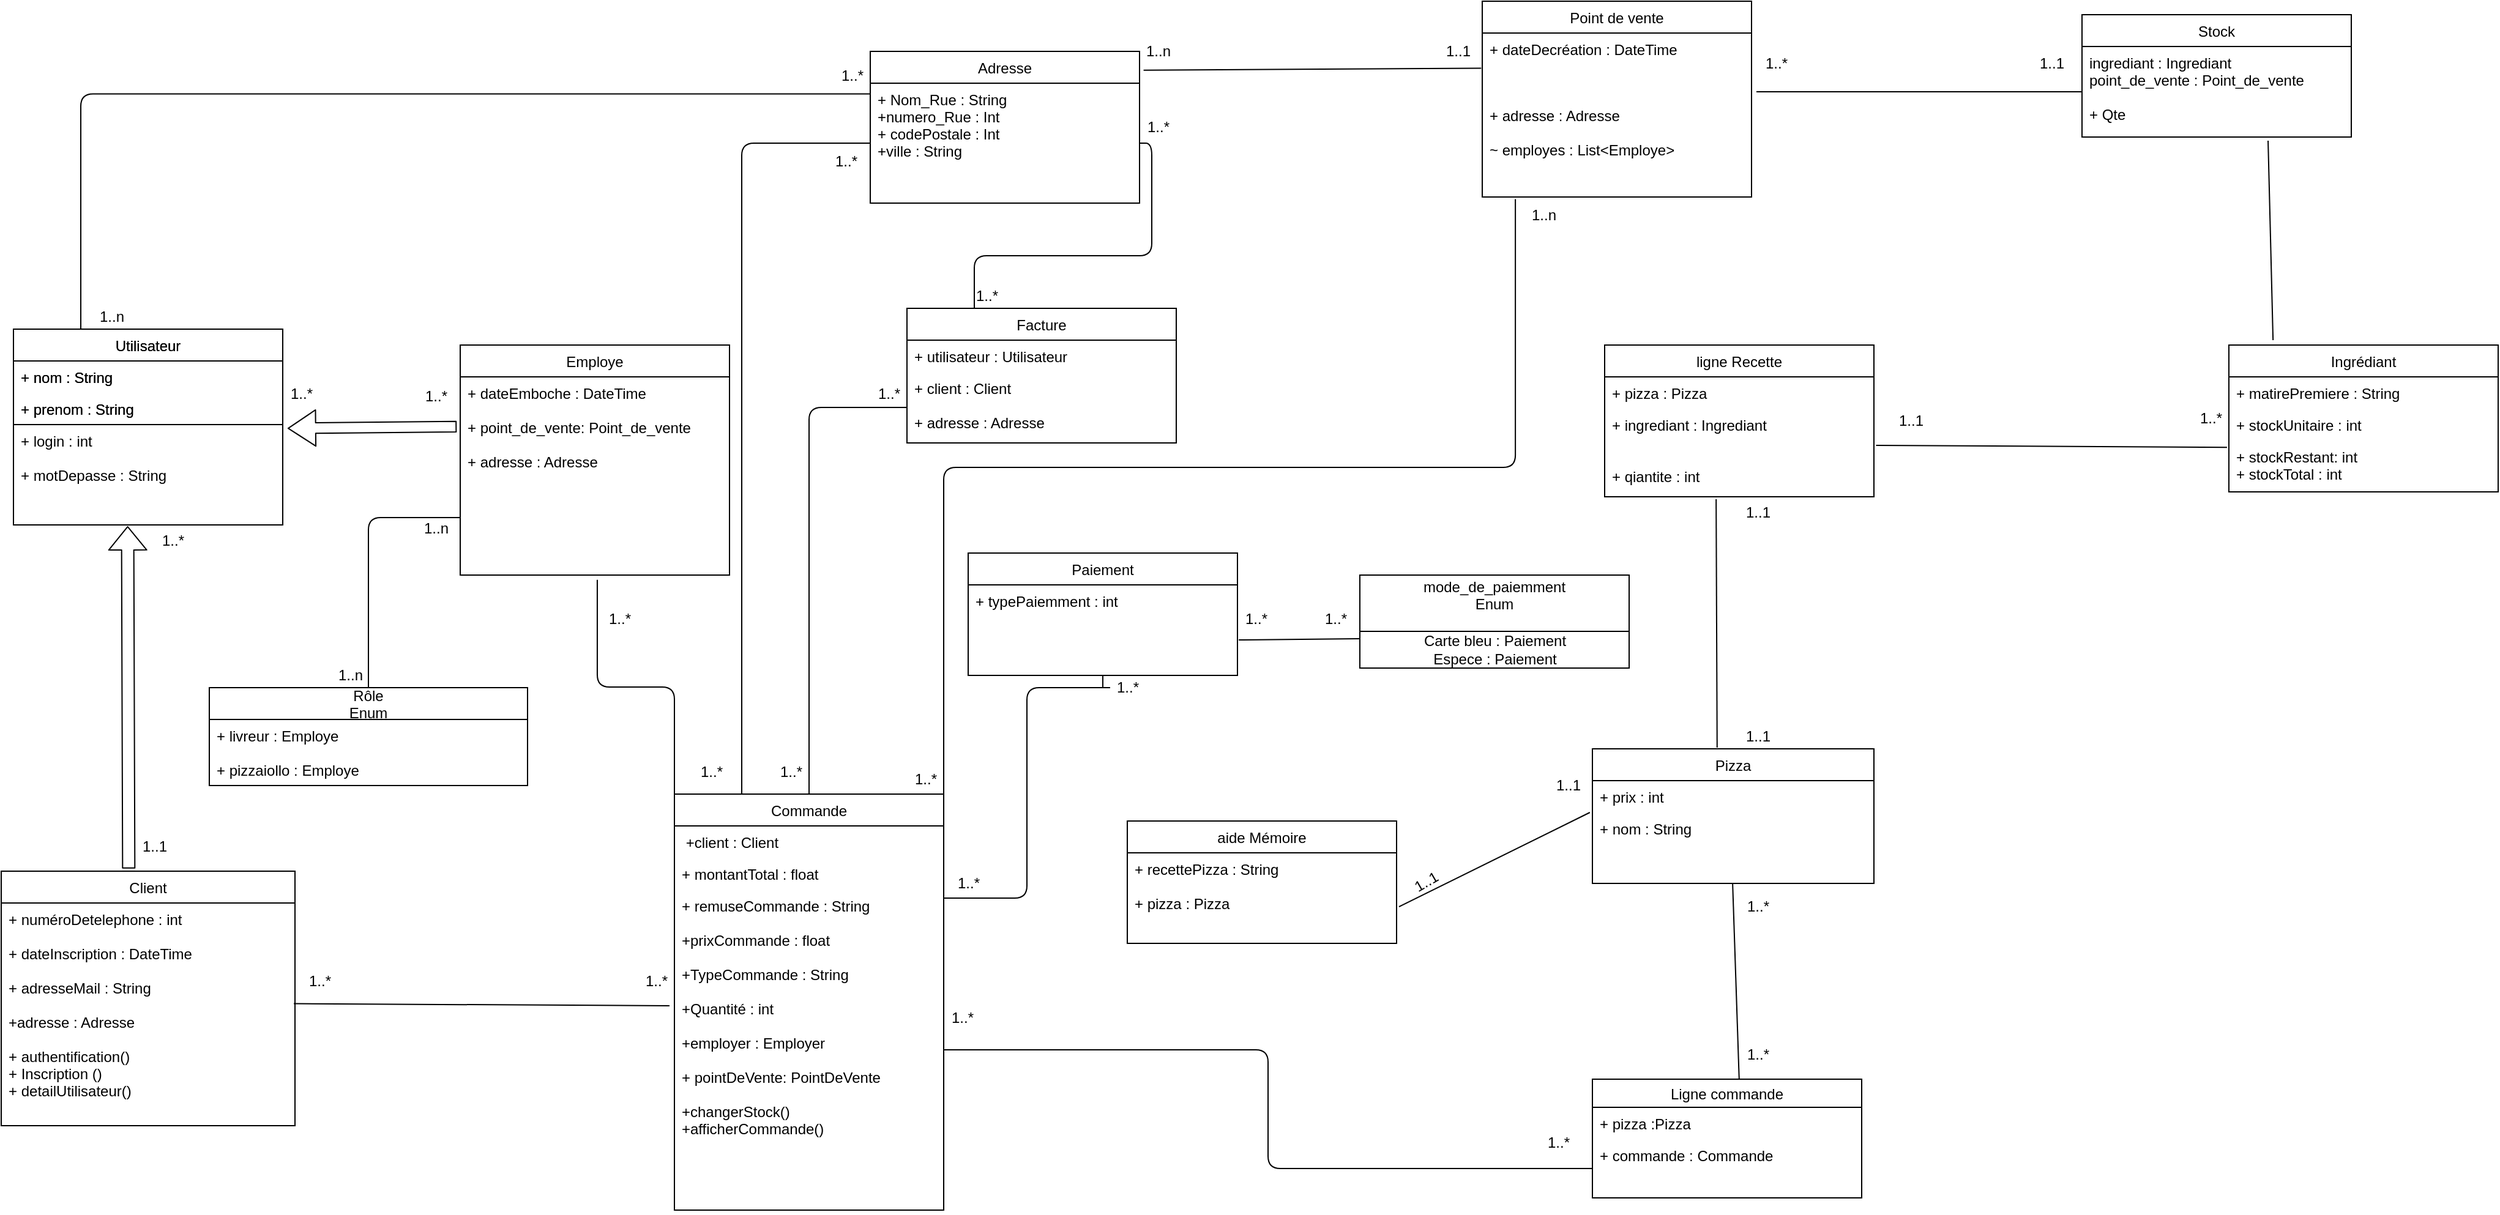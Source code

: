 <mxfile version="13.0.9" type="device"><diagram name="Page-1" id="e7e014a7-5840-1c2e-5031-d8a46d1fe8dd"><mxGraphModel dx="1198" dy="2270" grid="1" gridSize="10" guides="1" tooltips="1" connect="1" arrows="1" fold="1" page="1" pageScale="1" pageWidth="1169" pageHeight="827" background="none" math="0" shadow="0"><root><mxCell id="0"/><mxCell id="1" parent="0"/><mxCell id="JDQQCIi6abkoGcPZw3Ar-9" value="Utilisateur" style="swimlane;fontStyle=0;childLayout=stackLayout;horizontal=1;startSize=26;fillColor=none;horizontalStack=0;resizeParent=1;resizeParentMax=0;resizeLast=0;collapsible=1;marginBottom=0;" parent="1" vertex="1"><mxGeometry x="30" y="-793" width="220" height="160" as="geometry"/></mxCell><mxCell id="JDQQCIi6abkoGcPZw3Ar-10" value="+ nom : String" style="text;strokeColor=none;fillColor=none;align=left;verticalAlign=top;spacingLeft=4;spacingRight=4;overflow=hidden;rotatable=0;points=[[0,0.5],[1,0.5]];portConstraint=eastwest;" parent="JDQQCIi6abkoGcPZw3Ar-9" vertex="1"><mxGeometry y="26" width="220" height="26" as="geometry"/></mxCell><mxCell id="JDQQCIi6abkoGcPZw3Ar-11" value="+ prenom : String" style="text;strokeColor=none;fillColor=none;align=left;verticalAlign=top;spacingLeft=4;spacingRight=4;overflow=hidden;rotatable=0;points=[[0,0.5],[1,0.5]];portConstraint=eastwest;" parent="JDQQCIi6abkoGcPZw3Ar-9" vertex="1"><mxGeometry y="52" width="220" height="26" as="geometry"/></mxCell><mxCell id="JDQQCIi6abkoGcPZw3Ar-12" value="+ login : int &#xA;&#xA;+ motDepasse : String  &#xA; &#xA;&#xA;&#xA;&#xA;" style="text;strokeColor=none;fillColor=none;align=left;verticalAlign=top;spacingLeft=4;spacingRight=4;overflow=hidden;rotatable=0;points=[[0,0.5],[1,0.5]];portConstraint=eastwest;" parent="JDQQCIi6abkoGcPZw3Ar-9" vertex="1"><mxGeometry y="78" width="220" height="82" as="geometry"/></mxCell><mxCell id="tKEnTrjZk5Sw0cFDj170-3" value="" style="shape=flexArrow;endArrow=classic;html=1;width=8.571;endSize=7.143;entryX=1.018;entryY=0.037;entryDx=0;entryDy=0;entryPerimeter=0;exitX=-0.013;exitY=0.251;exitDx=0;exitDy=0;exitPerimeter=0;" parent="1" source="JDQQCIi6abkoGcPZw3Ar-16" target="JDQQCIi6abkoGcPZw3Ar-12" edge="1"><mxGeometry width="50" height="50" relative="1" as="geometry"><mxPoint x="350" y="-600" as="sourcePoint"/><mxPoint x="388" y="-713" as="targetPoint"/></mxGeometry></mxCell><mxCell id="tKEnTrjZk5Sw0cFDj170-4" value="1..*" style="text;html=1;align=center;verticalAlign=middle;resizable=0;points=[];autosize=1;" parent="1" vertex="1"><mxGeometry x="250" y="-750" width="30" height="20" as="geometry"/></mxCell><mxCell id="tKEnTrjZk5Sw0cFDj170-7" value="1..*" style="text;html=1;align=center;verticalAlign=middle;resizable=0;points=[];autosize=1;" parent="1" vertex="1"><mxGeometry x="145" y="-630" width="30" height="20" as="geometry"/></mxCell><mxCell id="tKEnTrjZk5Sw0cFDj170-8" value="1..1" style="text;html=1;align=center;verticalAlign=middle;resizable=0;points=[];autosize=1;" parent="1" vertex="1"><mxGeometry x="130" y="-380" width="30" height="20" as="geometry"/></mxCell><mxCell id="tKEnTrjZk5Sw0cFDj170-11" value="1..*" style="text;html=1;align=center;verticalAlign=middle;resizable=0;points=[];autosize=1;" parent="1" vertex="1"><mxGeometry x="265" y="-270" width="30" height="20" as="geometry"/></mxCell><mxCell id="XHe-b65WeOo6PokdcTy6-5" value="ligne Recette" style="swimlane;fontStyle=0;childLayout=stackLayout;horizontal=1;startSize=26;fillColor=none;horizontalStack=0;resizeParent=1;resizeParentMax=0;resizeLast=0;collapsible=1;marginBottom=0;" parent="1" vertex="1"><mxGeometry x="1330" y="-780" width="220" height="124" as="geometry"/></mxCell><mxCell id="XHe-b65WeOo6PokdcTy6-6" value="+ pizza : Pizza" style="text;strokeColor=none;fillColor=none;align=left;verticalAlign=top;spacingLeft=4;spacingRight=4;overflow=hidden;rotatable=0;points=[[0,0.5],[1,0.5]];portConstraint=eastwest;" parent="XHe-b65WeOo6PokdcTy6-5" vertex="1"><mxGeometry y="26" width="220" height="26" as="geometry"/></mxCell><mxCell id="XHe-b65WeOo6PokdcTy6-7" value="+ ingrediant : Ingrediant &#xA;&#xA;&#xA;+ qiantite : int &#xA;" style="text;strokeColor=none;fillColor=none;align=left;verticalAlign=top;spacingLeft=4;spacingRight=4;overflow=hidden;rotatable=0;points=[[0,0.5],[1,0.5]];portConstraint=eastwest;" parent="XHe-b65WeOo6PokdcTy6-5" vertex="1"><mxGeometry y="52" width="220" height="72" as="geometry"/></mxCell><mxCell id="XHe-b65WeOo6PokdcTy6-8" value="Ligne commande" style="swimlane;fontStyle=0;childLayout=stackLayout;horizontal=1;startSize=23;fillColor=none;horizontalStack=0;resizeParent=1;resizeParentMax=0;resizeLast=0;collapsible=1;marginBottom=0;" parent="1" vertex="1"><mxGeometry x="1320" y="-180" width="220" height="97" as="geometry"/></mxCell><mxCell id="XHe-b65WeOo6PokdcTy6-9" value="+ pizza :Pizza" style="text;strokeColor=none;fillColor=none;align=left;verticalAlign=top;spacingLeft=4;spacingRight=4;overflow=hidden;rotatable=0;points=[[0,0.5],[1,0.5]];portConstraint=eastwest;" parent="XHe-b65WeOo6PokdcTy6-8" vertex="1"><mxGeometry y="23" width="220" height="26" as="geometry"/></mxCell><mxCell id="XHe-b65WeOo6PokdcTy6-10" value="+ commande : Commande " style="text;strokeColor=none;fillColor=none;align=left;verticalAlign=top;spacingLeft=4;spacingRight=4;overflow=hidden;rotatable=0;points=[[0,0.5],[1,0.5]];portConstraint=eastwest;" parent="XHe-b65WeOo6PokdcTy6-8" vertex="1"><mxGeometry y="49" width="220" height="48" as="geometry"/></mxCell><mxCell id="1DNfPvjItEi5knSVD8Ai-1" value="Point de vente " style="swimlane;fontStyle=0;childLayout=stackLayout;horizontal=1;startSize=26;fillColor=none;horizontalStack=0;resizeParent=1;resizeParentMax=0;resizeLast=0;collapsible=1;marginBottom=0;" parent="1" vertex="1"><mxGeometry x="1230" y="-1061" width="220" height="160" as="geometry"/></mxCell><mxCell id="1DNfPvjItEi5knSVD8Ai-3" value="+ dateDecréation : DateTime" style="text;strokeColor=none;fillColor=none;align=left;verticalAlign=top;spacingLeft=4;spacingRight=4;overflow=hidden;rotatable=0;points=[[0,0.5],[1,0.5]];portConstraint=eastwest;" parent="1DNfPvjItEi5knSVD8Ai-1" vertex="1"><mxGeometry y="26" width="220" height="26" as="geometry"/></mxCell><mxCell id="1DNfPvjItEi5knSVD8Ai-4" value="&#xA;&#xA;+ adresse : Adresse&#xA;&#xA;~ employes : List&lt;Employe&gt; &#xA;" style="text;strokeColor=none;fillColor=none;align=left;verticalAlign=top;spacingLeft=4;spacingRight=4;overflow=hidden;rotatable=0;points=[[0,0.5],[1,0.5]];portConstraint=eastwest;" parent="1DNfPvjItEi5knSVD8Ai-1" vertex="1"><mxGeometry y="52" width="220" height="108" as="geometry"/></mxCell><mxCell id="OFyhVNDwOnQ6coDdY-Hm-1" value="Adresse" style="swimlane;fontStyle=0;childLayout=stackLayout;horizontal=1;startSize=26;fillColor=none;horizontalStack=0;resizeParent=1;resizeParentMax=0;resizeLast=0;collapsible=1;marginBottom=0;" parent="1" vertex="1"><mxGeometry x="730" y="-1020" width="220" height="124" as="geometry"/></mxCell><mxCell id="OFyhVNDwOnQ6coDdY-Hm-3" value="+ Nom_Rue : String &#xA;+numero_Rue : Int&#xA;+ codePostale : Int &#xA;+ville : String&#xA;" style="text;strokeColor=none;fillColor=none;align=left;verticalAlign=top;spacingLeft=4;spacingRight=4;overflow=hidden;rotatable=0;points=[[0,0.5],[1,0.5]];portConstraint=eastwest;" parent="OFyhVNDwOnQ6coDdY-Hm-1" vertex="1"><mxGeometry y="26" width="220" height="98" as="geometry"/></mxCell><mxCell id="JDQQCIi6abkoGcPZw3Ar-1" value="Commande" style="swimlane;fontStyle=0;childLayout=stackLayout;horizontal=1;startSize=26;fillColor=none;horizontalStack=0;resizeParent=1;resizeParentMax=0;resizeLast=0;collapsible=1;marginBottom=0;" parent="1" vertex="1"><mxGeometry x="570" y="-413" width="220" height="340" as="geometry"/></mxCell><mxCell id="JDQQCIi6abkoGcPZw3Ar-2" value=" +client : Client" style="text;strokeColor=none;fillColor=none;align=left;verticalAlign=top;spacingLeft=4;spacingRight=4;overflow=hidden;rotatable=0;points=[[0,0.5],[1,0.5]];portConstraint=eastwest;" parent="JDQQCIi6abkoGcPZw3Ar-1" vertex="1"><mxGeometry y="26" width="220" height="26" as="geometry"/></mxCell><mxCell id="JDQQCIi6abkoGcPZw3Ar-3" value="+ montantTotal : float" style="text;strokeColor=none;fillColor=none;align=left;verticalAlign=top;spacingLeft=4;spacingRight=4;overflow=hidden;rotatable=0;points=[[0,0.5],[1,0.5]];portConstraint=eastwest;" parent="JDQQCIi6abkoGcPZw3Ar-1" vertex="1"><mxGeometry y="52" width="220" height="26" as="geometry"/></mxCell><mxCell id="JDQQCIi6abkoGcPZw3Ar-4" value="+ remuseCommande : String&#xA;&#xA;+prixCommande : float&#xA;&#xA;+TypeCommande : String&#xA;&#xA;+Quantité : int &#xA;&#xA;+employer : Employer&#xA;&#xA;+ pointDeVente: PointDeVente &#xA;&#xA;+changerStock()&#xA;+afficherCommande()&#xA;&#xA;&#xA;" style="text;strokeColor=none;fillColor=none;align=left;verticalAlign=top;spacingLeft=4;spacingRight=4;overflow=hidden;rotatable=0;points=[[0,0.5],[1,0.5]];portConstraint=eastwest;" parent="JDQQCIi6abkoGcPZw3Ar-1" vertex="1"><mxGeometry y="78" width="220" height="262" as="geometry"/></mxCell><mxCell id="tKEnTrjZk5Sw0cFDj170-34" value="1..*" style="text;html=1;align=center;verticalAlign=middle;resizable=0;points=[];autosize=1;" parent="1" vertex="1"><mxGeometry x="540" y="-270" width="30" height="20" as="geometry"/></mxCell><mxCell id="tKEnTrjZk5Sw0cFDj170-35" value="1..*" style="text;html=1;align=center;verticalAlign=middle;resizable=0;points=[];autosize=1;" parent="1" vertex="1"><mxGeometry x="360" y="-748" width="30" height="20" as="geometry"/></mxCell><mxCell id="tKEnTrjZk5Sw0cFDj170-38" value="1..*" style="text;html=1;align=center;verticalAlign=middle;resizable=0;points=[];autosize=1;" parent="1" vertex="1"><mxGeometry x="585" y="-441" width="30" height="20" as="geometry"/></mxCell><mxCell id="tKEnTrjZk5Sw0cFDj170-39" value="1..*" style="text;html=1;align=center;verticalAlign=middle;resizable=0;points=[];autosize=1;" parent="1" vertex="1"><mxGeometry x="510" y="-566" width="30" height="20" as="geometry"/></mxCell><mxCell id="tKEnTrjZk5Sw0cFDj170-40" value="1..*" style="text;html=1;align=center;verticalAlign=middle;resizable=0;points=[];autosize=1;" parent="1" vertex="1"><mxGeometry x="650" y="-441" width="30" height="20" as="geometry"/></mxCell><mxCell id="tKEnTrjZk5Sw0cFDj170-42" value="1..*" style="text;html=1;align=center;verticalAlign=middle;resizable=0;points=[];autosize=1;" parent="1" vertex="1"><mxGeometry x="760" y="-435" width="30" height="20" as="geometry"/></mxCell><mxCell id="tKEnTrjZk5Sw0cFDj170-43" value="1..*" style="text;html=1;align=center;verticalAlign=middle;resizable=0;points=[];autosize=1;" parent="1" vertex="1"><mxGeometry x="730" y="-750" width="30" height="20" as="geometry"/></mxCell><mxCell id="tKEnTrjZk5Sw0cFDj170-44" value="1..1" style="text;html=1;align=center;verticalAlign=middle;resizable=0;points=[];autosize=1;" parent="1" vertex="1"><mxGeometry x="1285" y="-430" width="30" height="20" as="geometry"/></mxCell><mxCell id="tKEnTrjZk5Sw0cFDj170-45" value="1..1" style="text;html=1;align=center;verticalAlign=middle;resizable=0;points=[];autosize=1;rotation=-30;" parent="1" vertex="1"><mxGeometry x="1169" y="-351" width="30" height="20" as="geometry"/></mxCell><mxCell id="tKEnTrjZk5Sw0cFDj170-46" value="1..1" style="text;html=1;align=center;verticalAlign=middle;resizable=0;points=[];autosize=1;" parent="1" vertex="1"><mxGeometry x="1440" y="-653" width="30" height="20" as="geometry"/></mxCell><mxCell id="tKEnTrjZk5Sw0cFDj170-47" value="1..1" style="text;html=1;align=center;verticalAlign=middle;resizable=0;points=[];autosize=1;" parent="1" vertex="1"><mxGeometry x="1440" y="-470" width="30" height="20" as="geometry"/></mxCell><mxCell id="tKEnTrjZk5Sw0cFDj170-48" value="1..1" style="text;html=1;align=center;verticalAlign=middle;resizable=0;points=[];autosize=1;" parent="1" vertex="1"><mxGeometry x="1565" y="-728" width="30" height="20" as="geometry"/></mxCell><mxCell id="tKEnTrjZk5Sw0cFDj170-49" value="1..*" style="text;html=1;align=center;verticalAlign=middle;resizable=0;points=[];autosize=1;" parent="1" vertex="1"><mxGeometry x="1810" y="-730" width="30" height="20" as="geometry"/></mxCell><mxCell id="tKEnTrjZk5Sw0cFDj170-50" value="1..1" style="text;html=1;align=center;verticalAlign=middle;resizable=0;points=[];autosize=1;" parent="1" vertex="1"><mxGeometry x="1680" y="-1020" width="30" height="20" as="geometry"/></mxCell><mxCell id="tKEnTrjZk5Sw0cFDj170-51" value="1..*" style="text;html=1;align=center;verticalAlign=middle;resizable=0;points=[];autosize=1;" parent="1" vertex="1"><mxGeometry x="1455" y="-1020" width="30" height="20" as="geometry"/></mxCell><mxCell id="tKEnTrjZk5Sw0cFDj170-52" value="1..*" style="text;html=1;align=center;verticalAlign=middle;resizable=0;points=[];autosize=1;" parent="1" vertex="1"><mxGeometry x="1277" y="-138" width="30" height="20" as="geometry"/></mxCell><mxCell id="tKEnTrjZk5Sw0cFDj170-53" value="1..*" style="text;html=1;align=center;verticalAlign=middle;resizable=0;points=[];autosize=1;" parent="1" vertex="1"><mxGeometry x="790" y="-240" width="30" height="20" as="geometry"/></mxCell><mxCell id="tKEnTrjZk5Sw0cFDj170-54" value="1..*" style="text;html=1;align=center;verticalAlign=middle;resizable=0;points=[];autosize=1;" parent="1" vertex="1"><mxGeometry x="1440" y="-210" width="30" height="20" as="geometry"/></mxCell><mxCell id="tKEnTrjZk5Sw0cFDj170-55" value="1..*" style="text;html=1;align=center;verticalAlign=middle;resizable=0;points=[];autosize=1;" parent="1" vertex="1"><mxGeometry x="1440" y="-331" width="30" height="20" as="geometry"/></mxCell><mxCell id="tKEnTrjZk5Sw0cFDj170-59" value="1..*" style="text;html=1;align=center;verticalAlign=middle;resizable=0;points=[];autosize=1;" parent="1" vertex="1"><mxGeometry x="810" y="-830" width="30" height="20" as="geometry"/></mxCell><mxCell id="tKEnTrjZk5Sw0cFDj170-60" value="1..*" style="text;html=1;align=center;verticalAlign=middle;resizable=0;points=[];autosize=1;" parent="1" vertex="1"><mxGeometry x="950" y="-968" width="30" height="20" as="geometry"/></mxCell><mxCell id="twgKN88S-7EQ1y3tCBlN-17" value="Pizza" style="swimlane;fontStyle=0;childLayout=stackLayout;horizontal=1;startSize=26;fillColor=none;horizontalStack=0;resizeParent=1;resizeParentMax=0;resizeLast=0;collapsible=1;marginBottom=0;" parent="1" vertex="1"><mxGeometry x="1320" y="-450" width="230" height="110" as="geometry"/></mxCell><mxCell id="twgKN88S-7EQ1y3tCBlN-18" value="+ prix : int " style="text;strokeColor=none;fillColor=none;align=left;verticalAlign=top;spacingLeft=4;spacingRight=4;overflow=hidden;rotatable=0;points=[[0,0.5],[1,0.5]];portConstraint=eastwest;" parent="twgKN88S-7EQ1y3tCBlN-17" vertex="1"><mxGeometry y="26" width="230" height="26" as="geometry"/></mxCell><mxCell id="twgKN88S-7EQ1y3tCBlN-19" value="+ nom : String&#xA;&#xA;" style="text;strokeColor=none;fillColor=none;align=left;verticalAlign=top;spacingLeft=4;spacingRight=4;overflow=hidden;rotatable=0;points=[[0,0.5],[1,0.5]];portConstraint=eastwest;" parent="twgKN88S-7EQ1y3tCBlN-17" vertex="1"><mxGeometry y="52" width="230" height="58" as="geometry"/></mxCell><mxCell id="tKEnTrjZk5Sw0cFDj170-6" value="" style="shape=flexArrow;endArrow=classic;html=1;entryX=0.424;entryY=1.012;entryDx=0;entryDy=0;entryPerimeter=0;exitX=0.434;exitY=-0.01;exitDx=0;exitDy=0;exitPerimeter=0;" parent="1" source="JDQQCIi6abkoGcPZw3Ar-17" target="JDQQCIi6abkoGcPZw3Ar-12" edge="1"><mxGeometry width="50" height="50" relative="1" as="geometry"><mxPoint x="123" y="-420" as="sourcePoint"/><mxPoint x="540" y="-530" as="targetPoint"/></mxGeometry></mxCell><mxCell id="JDQQCIi6abkoGcPZw3Ar-17" value="Client" style="swimlane;fontStyle=0;childLayout=stackLayout;horizontal=1;startSize=26;fillColor=none;horizontalStack=0;resizeParent=1;resizeParentMax=0;resizeLast=0;collapsible=1;marginBottom=0;" parent="1" vertex="1"><mxGeometry x="20" y="-350" width="240" height="208" as="geometry"/></mxCell><mxCell id="JDQQCIi6abkoGcPZw3Ar-20" value="+ numéroDetelephone : int  &#xA;&#xA;+ dateInscription : DateTime &#xA;&#xA;+ adresseMail : String &#xA;&#xA;+adresse : Adresse&#xA;&#xA;+ authentification() &#xA;+ Inscription () &#xA;+ detailUtilisateur() &#xA;&#xA;&#xA;&#xA;" style="text;strokeColor=none;fillColor=none;align=left;verticalAlign=top;spacingLeft=4;spacingRight=4;overflow=hidden;rotatable=0;points=[[0,0.5],[1,0.5]];portConstraint=eastwest;" parent="JDQQCIi6abkoGcPZw3Ar-17" vertex="1"><mxGeometry y="26" width="240" height="182" as="geometry"/></mxCell><mxCell id="XHe-b65WeOo6PokdcTy6-2" value="Stock" style="swimlane;fontStyle=0;childLayout=stackLayout;horizontal=1;startSize=26;fillColor=none;horizontalStack=0;resizeParent=1;resizeParentMax=0;resizeLast=0;collapsible=1;marginBottom=0;" parent="1" vertex="1"><mxGeometry x="1720" y="-1050" width="220" height="100" as="geometry"/></mxCell><mxCell id="XHe-b65WeOo6PokdcTy6-3" value="ingrediant : Ingrediant&#xA;point_de_vente : Point_de_vente&#xA;&#xA;+ Qte&#xA;" style="text;strokeColor=none;fillColor=none;align=left;verticalAlign=top;spacingLeft=4;spacingRight=4;overflow=hidden;rotatable=0;points=[[0,0.5],[1,0.5]];portConstraint=eastwest;" parent="XHe-b65WeOo6PokdcTy6-2" vertex="1"><mxGeometry y="26" width="220" height="74" as="geometry"/></mxCell><mxCell id="JDQQCIi6abkoGcPZw3Ar-29" value="Ingrédiant" style="swimlane;fontStyle=0;childLayout=stackLayout;horizontal=1;startSize=26;fillColor=none;horizontalStack=0;resizeParent=1;resizeParentMax=0;resizeLast=0;collapsible=1;marginBottom=0;" parent="1" vertex="1"><mxGeometry x="1840" y="-780" width="220" height="120" as="geometry"/></mxCell><mxCell id="JDQQCIi6abkoGcPZw3Ar-30" value="+ matirePremiere : String" style="text;strokeColor=none;fillColor=none;align=left;verticalAlign=top;spacingLeft=4;spacingRight=4;overflow=hidden;rotatable=0;points=[[0,0.5],[1,0.5]];portConstraint=eastwest;" parent="JDQQCIi6abkoGcPZw3Ar-29" vertex="1"><mxGeometry y="26" width="220" height="26" as="geometry"/></mxCell><mxCell id="JDQQCIi6abkoGcPZw3Ar-31" value="+ stockUnitaire : int" style="text;strokeColor=none;fillColor=none;align=left;verticalAlign=top;spacingLeft=4;spacingRight=4;overflow=hidden;rotatable=0;points=[[0,0.5],[1,0.5]];portConstraint=eastwest;" parent="JDQQCIi6abkoGcPZw3Ar-29" vertex="1"><mxGeometry y="52" width="220" height="26" as="geometry"/></mxCell><mxCell id="JDQQCIi6abkoGcPZw3Ar-32" value="+ stockRestant: int&#xA;+ stockTotal : int" style="text;strokeColor=none;fillColor=none;align=left;verticalAlign=top;spacingLeft=4;spacingRight=4;overflow=hidden;rotatable=0;points=[[0,0.5],[1,0.5]];portConstraint=eastwest;" parent="JDQQCIi6abkoGcPZw3Ar-29" vertex="1"><mxGeometry y="78" width="220" height="42" as="geometry"/></mxCell><mxCell id="JDQQCIi6abkoGcPZw3Ar-13" value="Employe" style="swimlane;fontStyle=0;childLayout=stackLayout;horizontal=1;startSize=26;fillColor=none;horizontalStack=0;resizeParent=1;resizeParentMax=0;resizeLast=0;collapsible=1;marginBottom=0;" parent="1" vertex="1"><mxGeometry x="395" y="-780" width="220" height="188" as="geometry"/></mxCell><mxCell id="JDQQCIi6abkoGcPZw3Ar-16" value="+ dateEmboche : DateTime &#xA;&#xA;+ point_de_vente: Point_de_vente &#xA;&#xA;+ adresse : Adresse&#xA;&#xA;&#xA;" style="text;strokeColor=none;fillColor=none;align=left;verticalAlign=top;spacingLeft=4;spacingRight=4;overflow=hidden;rotatable=0;points=[[0,0.5],[1,0.5]];portConstraint=eastwest;" parent="JDQQCIi6abkoGcPZw3Ar-13" vertex="1"><mxGeometry y="26" width="220" height="162" as="geometry"/></mxCell><mxCell id="JDQQCIi6abkoGcPZw3Ar-33" value="Facture" style="swimlane;fontStyle=0;childLayout=stackLayout;horizontal=1;startSize=26;fillColor=none;horizontalStack=0;resizeParent=1;resizeParentMax=0;resizeLast=0;collapsible=1;marginBottom=0;" parent="1" vertex="1"><mxGeometry x="760" y="-810" width="220" height="110" as="geometry"/></mxCell><mxCell id="JDQQCIi6abkoGcPZw3Ar-34" value="+ utilisateur : Utilisateur" style="text;strokeColor=none;fillColor=none;align=left;verticalAlign=top;spacingLeft=4;spacingRight=4;overflow=hidden;rotatable=0;points=[[0,0.5],[1,0.5]];portConstraint=eastwest;" parent="JDQQCIi6abkoGcPZw3Ar-33" vertex="1"><mxGeometry y="26" width="220" height="26" as="geometry"/></mxCell><mxCell id="JDQQCIi6abkoGcPZw3Ar-35" value="+ client : Client&#xA;&#xA;+ adresse : Adresse&#xA;" style="text;strokeColor=none;fillColor=none;align=left;verticalAlign=top;spacingLeft=4;spacingRight=4;overflow=hidden;rotatable=0;points=[[0,0.5],[1,0.5]];portConstraint=eastwest;" parent="JDQQCIi6abkoGcPZw3Ar-33" vertex="1"><mxGeometry y="52" width="220" height="58" as="geometry"/></mxCell><mxCell id="W0L59cBH2ncTSQhhRbAM-5" value="Utilisateur" style="swimlane;fontStyle=0;childLayout=stackLayout;horizontal=1;startSize=26;fillColor=none;horizontalStack=0;resizeParent=1;resizeParentMax=0;resizeLast=0;collapsible=1;marginBottom=0;" parent="1" vertex="1"><mxGeometry x="30" y="-793" width="220" height="78" as="geometry"/></mxCell><mxCell id="W0L59cBH2ncTSQhhRbAM-6" value="+ nom : String" style="text;strokeColor=none;fillColor=none;align=left;verticalAlign=top;spacingLeft=4;spacingRight=4;overflow=hidden;rotatable=0;points=[[0,0.5],[1,0.5]];portConstraint=eastwest;" parent="W0L59cBH2ncTSQhhRbAM-5" vertex="1"><mxGeometry y="26" width="220" height="26" as="geometry"/></mxCell><mxCell id="W0L59cBH2ncTSQhhRbAM-7" value="+ prenom : String" style="text;strokeColor=none;fillColor=none;align=left;verticalAlign=top;spacingLeft=4;spacingRight=4;overflow=hidden;rotatable=0;points=[[0,0.5],[1,0.5]];portConstraint=eastwest;" parent="W0L59cBH2ncTSQhhRbAM-5" vertex="1"><mxGeometry y="52" width="220" height="26" as="geometry"/></mxCell><mxCell id="W0L59cBH2ncTSQhhRbAM-13" value="" style="endArrow=none;html=1;exitX=0.996;exitY=0.452;exitDx=0;exitDy=0;exitPerimeter=0;" parent="1" source="JDQQCIi6abkoGcPZw3Ar-20" edge="1"><mxGeometry width="50" height="50" relative="1" as="geometry"><mxPoint x="680" y="-390" as="sourcePoint"/><mxPoint x="566" y="-240" as="targetPoint"/></mxGeometry></mxCell><mxCell id="W0L59cBH2ncTSQhhRbAM-14" value="" style="endArrow=none;html=1;exitX=0;exitY=0.5;exitDx=0;exitDy=0;edgeStyle=orthogonalEdgeStyle;" parent="1" source="XHe-b65WeOo6PokdcTy6-10" target="JDQQCIi6abkoGcPZw3Ar-4" edge="1"><mxGeometry width="50" height="50" relative="1" as="geometry"><mxPoint x="1070" y="-350" as="sourcePoint"/><mxPoint x="1120" y="-400" as="targetPoint"/></mxGeometry></mxCell><mxCell id="W0L59cBH2ncTSQhhRbAM-15" value="" style="endArrow=none;html=1;entryX=0.498;entryY=0.993;entryDx=0;entryDy=0;entryPerimeter=0;exitX=0.545;exitY=0;exitDx=0;exitDy=0;exitPerimeter=0;" parent="1" source="XHe-b65WeOo6PokdcTy6-8" target="twgKN88S-7EQ1y3tCBlN-19" edge="1"><mxGeometry width="50" height="50" relative="1" as="geometry"><mxPoint x="1434" y="-180" as="sourcePoint"/><mxPoint x="1120" y="-460" as="targetPoint"/></mxGeometry></mxCell><mxCell id="W0L59cBH2ncTSQhhRbAM-16" value="" style="endArrow=none;html=1;exitX=1.009;exitY=0.595;exitDx=0;exitDy=0;exitPerimeter=0;entryX=-0.009;entryY=1;entryDx=0;entryDy=0;entryPerimeter=0;" parent="1" source="1DNfPvjItEi5knSVD8Ai-6" target="twgKN88S-7EQ1y3tCBlN-18" edge="1"><mxGeometry width="50" height="50" relative="1" as="geometry"><mxPoint x="1170" y="-410" as="sourcePoint"/><mxPoint x="1220" y="-460" as="targetPoint"/></mxGeometry></mxCell><mxCell id="W0L59cBH2ncTSQhhRbAM-17" value="" style="endArrow=none;html=1;entryX=0.414;entryY=1.028;entryDx=0;entryDy=0;entryPerimeter=0;exitX=0.443;exitY=-0.009;exitDx=0;exitDy=0;exitPerimeter=0;" parent="1" source="twgKN88S-7EQ1y3tCBlN-17" target="XHe-b65WeOo6PokdcTy6-7" edge="1"><mxGeometry width="50" height="50" relative="1" as="geometry"><mxPoint x="1170" y="-560" as="sourcePoint"/><mxPoint x="1220" y="-610" as="targetPoint"/></mxGeometry></mxCell><mxCell id="W0L59cBH2ncTSQhhRbAM-18" value="" style="endArrow=none;html=1;entryX=-0.007;entryY=0.133;entryDx=0;entryDy=0;entryPerimeter=0;exitX=1.008;exitY=0.417;exitDx=0;exitDy=0;exitPerimeter=0;" parent="1" source="XHe-b65WeOo6PokdcTy6-7" target="JDQQCIi6abkoGcPZw3Ar-32" edge="1"><mxGeometry width="50" height="50" relative="1" as="geometry"><mxPoint x="1540" y="-696" as="sourcePoint"/><mxPoint x="1640" y="-740" as="targetPoint"/></mxGeometry></mxCell><mxCell id="W0L59cBH2ncTSQhhRbAM-19" value="" style="endArrow=none;html=1;entryX=0.691;entryY=1.041;entryDx=0;entryDy=0;entryPerimeter=0;exitX=0.164;exitY=-0.033;exitDx=0;exitDy=0;exitPerimeter=0;" parent="1" source="JDQQCIi6abkoGcPZw3Ar-29" target="XHe-b65WeOo6PokdcTy6-3" edge="1"><mxGeometry width="50" height="50" relative="1" as="geometry"><mxPoint x="1520" y="-780" as="sourcePoint"/><mxPoint x="1570" y="-830" as="targetPoint"/></mxGeometry></mxCell><mxCell id="W0L59cBH2ncTSQhhRbAM-20" value="" style="endArrow=none;html=1;entryX=0;entryY=0.5;entryDx=0;entryDy=0;" parent="1" target="XHe-b65WeOo6PokdcTy6-3" edge="1"><mxGeometry width="50" height="50" relative="1" as="geometry"><mxPoint x="1454" y="-987" as="sourcePoint"/><mxPoint x="1530" y="-900" as="targetPoint"/></mxGeometry></mxCell><mxCell id="W0L59cBH2ncTSQhhRbAM-21" value="" style="endArrow=none;html=1;entryX=1;entryY=0.5;entryDx=0;entryDy=0;exitX=0.25;exitY=0;exitDx=0;exitDy=0;edgeStyle=orthogonalEdgeStyle;" parent="1" source="JDQQCIi6abkoGcPZw3Ar-33" target="OFyhVNDwOnQ6coDdY-Hm-3" edge="1"><mxGeometry width="50" height="50" relative="1" as="geometry"><mxPoint x="770" y="-810" as="sourcePoint"/><mxPoint x="820" y="-860" as="targetPoint"/></mxGeometry></mxCell><mxCell id="W0L59cBH2ncTSQhhRbAM-22" value="" style="endArrow=none;html=1;entryX=-0.004;entryY=0.025;entryDx=0;entryDy=0;entryPerimeter=0;exitX=1.015;exitY=0.124;exitDx=0;exitDy=0;exitPerimeter=0;" parent="1" source="OFyhVNDwOnQ6coDdY-Hm-1" target="1DNfPvjItEi5knSVD8Ai-4" edge="1"><mxGeometry width="50" height="50" relative="1" as="geometry"><mxPoint x="1080" y="-970" as="sourcePoint"/><mxPoint x="1130" y="-1020" as="targetPoint"/></mxGeometry></mxCell><mxCell id="W0L59cBH2ncTSQhhRbAM-23" value="1..1" style="text;html=1;align=center;verticalAlign=middle;resizable=0;points=[];autosize=1;" parent="1" vertex="1"><mxGeometry x="1195" y="-1030" width="30" height="20" as="geometry"/></mxCell><mxCell id="W0L59cBH2ncTSQhhRbAM-24" value="1..n" style="text;html=1;align=center;verticalAlign=middle;resizable=0;points=[];autosize=1;" parent="1" vertex="1"><mxGeometry x="950" y="-1030" width="30" height="20" as="geometry"/></mxCell><mxCell id="W0L59cBH2ncTSQhhRbAM-25" value="" style="endArrow=none;html=1;entryX=-0.002;entryY=0.089;entryDx=0;entryDy=0;entryPerimeter=0;exitX=0.25;exitY=0;exitDx=0;exitDy=0;edgeStyle=orthogonalEdgeStyle;" parent="1" source="W0L59cBH2ncTSQhhRbAM-5" target="OFyhVNDwOnQ6coDdY-Hm-3" edge="1"><mxGeometry width="50" height="50" relative="1" as="geometry"><mxPoint x="550" y="-980" as="sourcePoint"/><mxPoint x="600" y="-1030" as="targetPoint"/></mxGeometry></mxCell><mxCell id="W0L59cBH2ncTSQhhRbAM-9" value="Rôle&#xA;Enum" style="swimlane;fontStyle=0;childLayout=stackLayout;horizontal=1;startSize=26;fillColor=none;horizontalStack=0;resizeParent=1;resizeParentMax=0;resizeLast=0;collapsible=1;marginBottom=0;" parent="1" vertex="1"><mxGeometry x="190" y="-500" width="260" height="80" as="geometry"/></mxCell><mxCell id="W0L59cBH2ncTSQhhRbAM-10" value="+ livreur : Employe&#xA;&#xA;+ pizzaiollo : Employe&#xA;" style="text;strokeColor=none;fillColor=none;align=left;verticalAlign=top;spacingLeft=4;spacingRight=4;overflow=hidden;rotatable=0;points=[[0,0.5],[1,0.5]];portConstraint=eastwest;" parent="W0L59cBH2ncTSQhhRbAM-9" vertex="1"><mxGeometry y="26" width="260" height="54" as="geometry"/></mxCell><mxCell id="W0L59cBH2ncTSQhhRbAM-27" value="1..n" style="text;html=1;align=center;verticalAlign=middle;resizable=0;points=[];autosize=1;" parent="1" vertex="1"><mxGeometry x="95" y="-813" width="30" height="20" as="geometry"/></mxCell><mxCell id="W0L59cBH2ncTSQhhRbAM-28" value="1..*" style="text;html=1;align=center;verticalAlign=middle;resizable=0;points=[];autosize=1;" parent="1" vertex="1"><mxGeometry x="700" y="-1010" width="30" height="20" as="geometry"/></mxCell><mxCell id="W0L59cBH2ncTSQhhRbAM-29" value="" style="endArrow=none;html=1;exitX=0.5;exitY=0;exitDx=0;exitDy=0;entryX=0;entryY=0.5;entryDx=0;entryDy=0;edgeStyle=orthogonalEdgeStyle;" parent="1" source="JDQQCIi6abkoGcPZw3Ar-1" target="JDQQCIi6abkoGcPZw3Ar-35" edge="1"><mxGeometry width="50" height="50" relative="1" as="geometry"><mxPoint x="690" y="-470" as="sourcePoint"/><mxPoint x="740" y="-520" as="targetPoint"/></mxGeometry></mxCell><mxCell id="W0L59cBH2ncTSQhhRbAM-31" value="" style="endArrow=none;html=1;exitX=1;exitY=0;exitDx=0;exitDy=0;entryX=0.123;entryY=1.016;entryDx=0;entryDy=0;entryPerimeter=0;edgeStyle=elbowEdgeStyle;elbow=vertical;" parent="1" source="JDQQCIi6abkoGcPZw3Ar-1" target="1DNfPvjItEi5knSVD8Ai-4" edge="1"><mxGeometry width="50" height="50" relative="1" as="geometry"><mxPoint x="820" y="-510" as="sourcePoint"/><mxPoint x="870" y="-560" as="targetPoint"/><Array as="points"><mxPoint x="880" y="-680"/></Array></mxGeometry></mxCell><mxCell id="W0L59cBH2ncTSQhhRbAM-32" value="1..n" style="text;html=1;align=center;verticalAlign=middle;resizable=0;points=[];autosize=1;" parent="1" vertex="1"><mxGeometry x="1265" y="-896" width="30" height="20" as="geometry"/></mxCell><mxCell id="W0L59cBH2ncTSQhhRbAM-33" value="" style="endArrow=none;html=1;exitX=0.5;exitY=0;exitDx=0;exitDy=0;entryX=0;entryY=0.75;entryDx=0;entryDy=0;edgeStyle=orthogonalEdgeStyle;" parent="1" source="W0L59cBH2ncTSQhhRbAM-9" target="JDQQCIi6abkoGcPZw3Ar-13" edge="1"><mxGeometry width="50" height="50" relative="1" as="geometry"><mxPoint x="280" y="-540" as="sourcePoint"/><mxPoint x="330" y="-590" as="targetPoint"/></mxGeometry></mxCell><mxCell id="W0L59cBH2ncTSQhhRbAM-34" value="1..n" style="text;html=1;align=center;verticalAlign=middle;resizable=0;points=[];autosize=1;" parent="1" vertex="1"><mxGeometry x="360" y="-640" width="30" height="20" as="geometry"/></mxCell><mxCell id="W0L59cBH2ncTSQhhRbAM-35" value="1..n" style="text;html=1;align=center;verticalAlign=middle;resizable=0;points=[];autosize=1;" parent="1" vertex="1"><mxGeometry x="290" y="-520" width="30" height="20" as="geometry"/></mxCell><mxCell id="W0L59cBH2ncTSQhhRbAM-36" value="" style="endArrow=none;html=1;exitX=0.25;exitY=0;exitDx=0;exitDy=0;entryX=0;entryY=0.5;entryDx=0;entryDy=0;edgeStyle=orthogonalEdgeStyle;" parent="1" source="JDQQCIi6abkoGcPZw3Ar-1" target="OFyhVNDwOnQ6coDdY-Hm-3" edge="1"><mxGeometry width="50" height="50" relative="1" as="geometry"><mxPoint x="620" y="-820" as="sourcePoint"/><mxPoint x="670" y="-870" as="targetPoint"/></mxGeometry></mxCell><mxCell id="W0L59cBH2ncTSQhhRbAM-38" value="" style="endArrow=none;html=1;exitX=0;exitY=0;exitDx=0;exitDy=0;entryX=0.509;entryY=1.024;entryDx=0;entryDy=0;entryPerimeter=0;edgeStyle=elbowEdgeStyle;elbow=vertical;" parent="1" source="JDQQCIi6abkoGcPZw3Ar-1" target="JDQQCIi6abkoGcPZw3Ar-16" edge="1"><mxGeometry width="50" height="50" relative="1" as="geometry"><mxPoint x="520" y="-450" as="sourcePoint"/><mxPoint x="570" y="-500" as="targetPoint"/></mxGeometry></mxCell><mxCell id="1DNfPvjItEi5knSVD8Ai-5" value="aide Mémoire" style="swimlane;fontStyle=0;childLayout=stackLayout;horizontal=1;startSize=26;fillColor=none;horizontalStack=0;resizeParent=1;resizeParentMax=0;resizeLast=0;collapsible=1;marginBottom=0;" parent="1" vertex="1"><mxGeometry x="940" y="-391" width="220" height="100" as="geometry"/></mxCell><mxCell id="1DNfPvjItEi5knSVD8Ai-6" value="+ recettePizza : String&#xA;&#xA;+ pizza : Pizza&#xA;" style="text;strokeColor=none;fillColor=none;align=left;verticalAlign=top;spacingLeft=4;spacingRight=4;overflow=hidden;rotatable=0;points=[[0,0.5],[1,0.5]];portConstraint=eastwest;" parent="1DNfPvjItEi5knSVD8Ai-5" vertex="1"><mxGeometry y="26" width="220" height="74" as="geometry"/></mxCell><mxCell id="W0L59cBH2ncTSQhhRbAM-44" value="1..*" style="text;html=1;align=center;verticalAlign=middle;resizable=0;points=[];autosize=1;" parent="1" vertex="1"><mxGeometry x="695" y="-940" width="30" height="20" as="geometry"/></mxCell><mxCell id="W0L59cBH2ncTSQhhRbAM-47" value="" style="endArrow=none;html=1;exitX=1;exitY=0.25;exitDx=0;exitDy=0;edgeStyle=elbowEdgeStyle;" parent="1" source="JDQQCIi6abkoGcPZw3Ar-1" edge="1"><mxGeometry width="50" height="50" relative="1" as="geometry"><mxPoint x="860" y="-440" as="sourcePoint"/><mxPoint x="926" y="-500" as="targetPoint"/></mxGeometry></mxCell><mxCell id="W0L59cBH2ncTSQhhRbAM-48" value="" style="endArrow=none;html=1;" parent="1" target="W0L59cBH2ncTSQhhRbAM-46" edge="1"><mxGeometry width="50" height="50" relative="1" as="geometry"><mxPoint x="920" y="-500" as="sourcePoint"/><mxPoint x="870" y="-540" as="targetPoint"/></mxGeometry></mxCell><mxCell id="W0L59cBH2ncTSQhhRbAM-45" value="Paiement" style="swimlane;fontStyle=0;childLayout=stackLayout;horizontal=1;startSize=26;fillColor=none;horizontalStack=0;resizeParent=1;resizeParentMax=0;resizeLast=0;collapsible=1;marginBottom=0;" parent="1" vertex="1"><mxGeometry x="810" y="-610" width="220" height="100" as="geometry"/></mxCell><mxCell id="W0L59cBH2ncTSQhhRbAM-46" value="+ typePaiemment : int" style="text;strokeColor=none;fillColor=none;align=left;verticalAlign=top;spacingLeft=4;spacingRight=4;overflow=hidden;rotatable=0;points=[[0,0.5],[1,0.5]];portConstraint=eastwest;" parent="W0L59cBH2ncTSQhhRbAM-45" vertex="1"><mxGeometry y="26" width="220" height="74" as="geometry"/></mxCell><mxCell id="W0L59cBH2ncTSQhhRbAM-49" value="" style="endArrow=none;html=1;exitX=1.005;exitY=0.608;exitDx=0;exitDy=0;exitPerimeter=0;" parent="1" source="W0L59cBH2ncTSQhhRbAM-46" edge="1"><mxGeometry width="50" height="50" relative="1" as="geometry"><mxPoint x="700" y="-460" as="sourcePoint"/><mxPoint x="1130" y="-540" as="targetPoint"/></mxGeometry></mxCell><mxCell id="W0L59cBH2ncTSQhhRbAM-50" value="1..*" style="text;html=1;align=center;verticalAlign=middle;resizable=0;points=[];autosize=1;" parent="1" vertex="1"><mxGeometry x="1095" y="-566" width="30" height="20" as="geometry"/></mxCell><mxCell id="W0L59cBH2ncTSQhhRbAM-51" value="1..*" style="text;html=1;align=center;verticalAlign=middle;resizable=0;points=[];autosize=1;" parent="1" vertex="1"><mxGeometry x="1030" y="-566" width="30" height="20" as="geometry"/></mxCell><mxCell id="W0L59cBH2ncTSQhhRbAM-40" value="mode_de_paiemment&#xA;Enum&#xA;" style="swimlane;fontStyle=0;childLayout=stackLayout;horizontal=1;startSize=46;fillColor=none;horizontalStack=0;resizeParent=1;resizeParentMax=0;resizeLast=0;collapsible=1;marginBottom=0;" parent="1" vertex="1"><mxGeometry x="1130" y="-592" width="220" height="76" as="geometry"/></mxCell><mxCell id="W0L59cBH2ncTSQhhRbAM-52" value="&lt;div&gt;Carte bleu : Paiement &lt;br&gt;&lt;/div&gt;&lt;div&gt;Espece : Paiement &lt;br&gt;&lt;/div&gt;" style="text;html=1;align=center;verticalAlign=middle;resizable=0;points=[];autosize=1;" parent="W0L59cBH2ncTSQhhRbAM-40" vertex="1"><mxGeometry y="46" width="220" height="30" as="geometry"/></mxCell><mxCell id="W0L59cBH2ncTSQhhRbAM-53" value="1..*" style="text;html=1;align=center;verticalAlign=middle;resizable=0;points=[];autosize=1;" parent="1" vertex="1"><mxGeometry x="795" y="-350" width="30" height="20" as="geometry"/></mxCell><mxCell id="W0L59cBH2ncTSQhhRbAM-54" value="1..*" style="text;html=1;align=center;verticalAlign=middle;resizable=0;points=[];autosize=1;" parent="1" vertex="1"><mxGeometry x="925" y="-510" width="30" height="20" as="geometry"/></mxCell></root></mxGraphModel></diagram></mxfile>